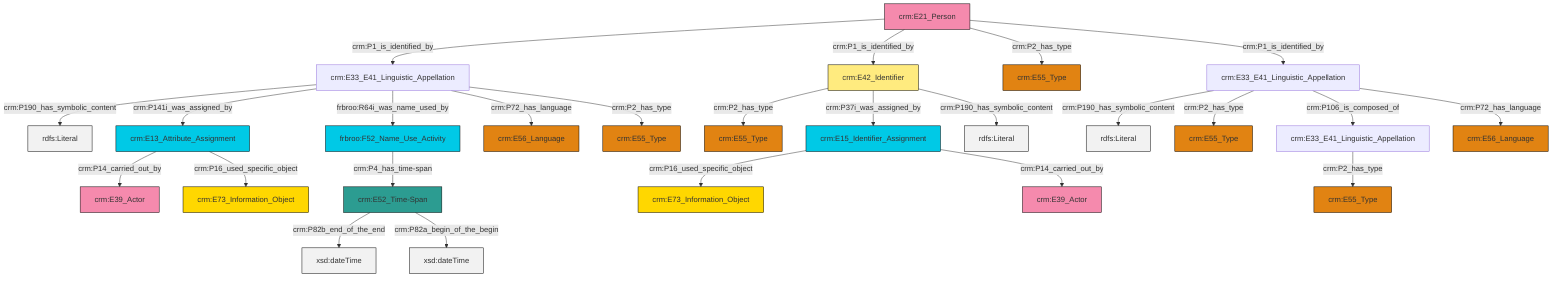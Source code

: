 graph TD
classDef Literal fill:#f2f2f2,stroke:#000000;
classDef CRM_Entity fill:#FFFFFF,stroke:#000000;
classDef Temporal_Entity fill:#00C9E6, stroke:#000000;
classDef Type fill:#E18312, stroke:#000000;
classDef Time-Span fill:#2C9C91, stroke:#000000;
classDef Appellation fill:#FFEB7F, stroke:#000000;
classDef Place fill:#008836, stroke:#000000;
classDef Persistent_Item fill:#B266B2, stroke:#000000;
classDef Conceptual_Object fill:#FFD700, stroke:#000000;
classDef Physical_Thing fill:#D2B48C, stroke:#000000;
classDef Actor fill:#f58aad, stroke:#000000;
classDef PC_Classes fill:#4ce600, stroke:#000000;
classDef Multi fill:#cccccc,stroke:#000000;

2["crm:E21_Person"]:::Actor -->|crm:P1_is_identified_by| 3["crm:E33_E41_Linguistic_Appellation"]:::Default
4["crm:E15_Identifier_Assignment"]:::Temporal_Entity -->|crm:P16_used_specific_object| 5["crm:E73_Information_Object"]:::Conceptual_Object
8["crm:E42_Identifier"]:::Appellation -->|crm:P2_has_type| 10["crm:E55_Type"]:::Type
3["crm:E33_E41_Linguistic_Appellation"]:::Default -->|crm:P190_has_symbolic_content| 17[rdfs:Literal]:::Literal
6["crm:E33_E41_Linguistic_Appellation"]:::Default -->|crm:P190_has_symbolic_content| 18[rdfs:Literal]:::Literal
2["crm:E21_Person"]:::Actor -->|crm:P1_is_identified_by| 8["crm:E42_Identifier"]:::Appellation
2["crm:E21_Person"]:::Actor -->|crm:P2_has_type| 24["crm:E55_Type"]:::Type
28["crm:E13_Attribute_Assignment"]:::Temporal_Entity -->|crm:P14_carried_out_by| 22["crm:E39_Actor"]:::Actor
3["crm:E33_E41_Linguistic_Appellation"]:::Default -->|crm:P141i_was_assigned_by| 28["crm:E13_Attribute_Assignment"]:::Temporal_Entity
6["crm:E33_E41_Linguistic_Appellation"]:::Default -->|crm:P2_has_type| 0["crm:E55_Type"]:::Type
3["crm:E33_E41_Linguistic_Appellation"]:::Default -->|frbroo:R64i_was_name_used_by| 25["frbroo:F52_Name_Use_Activity"]:::Temporal_Entity
6["crm:E33_E41_Linguistic_Appellation"]:::Default -->|crm:P106_is_composed_of| 13["crm:E33_E41_Linguistic_Appellation"]:::Default
11["crm:E52_Time-Span"]:::Time-Span -->|crm:P82b_end_of_the_end| 33[xsd:dateTime]:::Literal
2["crm:E21_Person"]:::Actor -->|crm:P1_is_identified_by| 6["crm:E33_E41_Linguistic_Appellation"]:::Default
13["crm:E33_E41_Linguistic_Appellation"]:::Default -->|crm:P2_has_type| 35["crm:E55_Type"]:::Type
25["frbroo:F52_Name_Use_Activity"]:::Temporal_Entity -->|crm:P4_has_time-span| 11["crm:E52_Time-Span"]:::Time-Span
11["crm:E52_Time-Span"]:::Time-Span -->|crm:P82a_begin_of_the_begin| 39[xsd:dateTime]:::Literal
6["crm:E33_E41_Linguistic_Appellation"]:::Default -->|crm:P72_has_language| 15["crm:E56_Language"]:::Type
28["crm:E13_Attribute_Assignment"]:::Temporal_Entity -->|crm:P16_used_specific_object| 30["crm:E73_Information_Object"]:::Conceptual_Object
4["crm:E15_Identifier_Assignment"]:::Temporal_Entity -->|crm:P14_carried_out_by| 40["crm:E39_Actor"]:::Actor
8["crm:E42_Identifier"]:::Appellation -->|crm:P37i_was_assigned_by| 4["crm:E15_Identifier_Assignment"]:::Temporal_Entity
3["crm:E33_E41_Linguistic_Appellation"]:::Default -->|crm:P72_has_language| 19["crm:E56_Language"]:::Type
8["crm:E42_Identifier"]:::Appellation -->|crm:P190_has_symbolic_content| 42[rdfs:Literal]:::Literal
3["crm:E33_E41_Linguistic_Appellation"]:::Default -->|crm:P2_has_type| 43["crm:E55_Type"]:::Type